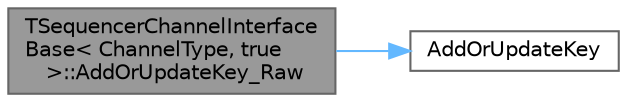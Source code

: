 digraph "TSequencerChannelInterfaceBase&lt; ChannelType, true &gt;::AddOrUpdateKey_Raw"
{
 // INTERACTIVE_SVG=YES
 // LATEX_PDF_SIZE
  bgcolor="transparent";
  edge [fontname=Helvetica,fontsize=10,labelfontname=Helvetica,labelfontsize=10];
  node [fontname=Helvetica,fontsize=10,shape=box,height=0.2,width=0.4];
  rankdir="LR";
  Node1 [id="Node000001",label="TSequencerChannelInterface\lBase\< ChannelType, true\l \>::AddOrUpdateKey_Raw",height=0.2,width=0.4,color="gray40", fillcolor="grey60", style="filled", fontcolor="black",tooltip="Add (or update) a key to the specified channel using it's current value at that time,..."];
  Node1 -> Node2 [id="edge1_Node000001_Node000002",color="steelblue1",style="solid",tooltip=" "];
  Node2 [id="Node000002",label="AddOrUpdateKey",height=0.2,width=0.4,color="grey40", fillcolor="white", style="filled",URL="$df/daf/BuiltInChannelEditors_8h.html#a018c1d17b25379d0702e360d750a30b1",tooltip="Overrides for adding or updating a key for non-standard channels."];
}
